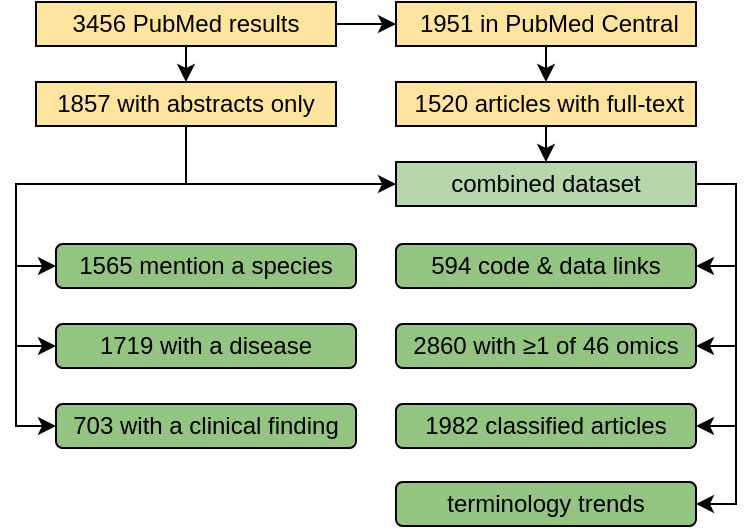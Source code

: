 <mxGraphModel dx="589" dy="850" grid="1" gridSize="10" guides="1" tooltips="1" connect="1" arrows="1" fold="1" page="1" pageScale="1" pageWidth="380" pageHeight="290" background="#ffffff"><root><mxCell id="0"/><mxCell id="1" parent="0"/><mxCell id="34" style="edgeStyle=orthogonalEdgeStyle;rounded=0;html=1;exitX=0.5;exitY=1;entryX=0.5;entryY=0;jettySize=auto;orthogonalLoop=1;" parent="1" source="2" target="7" edge="1"><mxGeometry relative="1" as="geometry"/></mxCell><mxCell id="35" style="edgeStyle=orthogonalEdgeStyle;rounded=0;html=1;exitX=0.5;exitY=1;entryX=0;entryY=0.5;jettySize=auto;orthogonalLoop=1;" parent="1" source="2" target="3" edge="1"><mxGeometry relative="1" as="geometry"><Array as="points"><mxPoint x="94" y="23"/></Array></mxGeometry></mxCell><mxCell id="2" value="3456 PubMed results" style="rounded=0;whiteSpace=wrap;html=1;fillColor=#ffe49f;" parent="1" vertex="1"><mxGeometry x="19" y="12" width="150" height="22" as="geometry"/></mxCell><mxCell id="38" style="edgeStyle=orthogonalEdgeStyle;rounded=0;html=1;entryX=0;entryY=0.5;jettySize=auto;orthogonalLoop=1;" parent="1" source="7" target="9" edge="1"><mxGeometry relative="1" as="geometry"><Array as="points"><mxPoint x="94" y="103"/></Array></mxGeometry></mxCell><mxCell id="39" style="edgeStyle=orthogonalEdgeStyle;rounded=0;html=1;exitX=0.5;exitY=1;entryX=0;entryY=0.5;jettySize=auto;orthogonalLoop=1;" parent="1" source="7" target="12" edge="1"><mxGeometry relative="1" as="geometry"><Array as="points"><mxPoint x="94" y="103"/><mxPoint x="9" y="103"/><mxPoint x="9" y="144"/></Array></mxGeometry></mxCell><mxCell id="40" style="edgeStyle=orthogonalEdgeStyle;rounded=0;html=1;exitX=0.5;exitY=1;entryX=0;entryY=0.5;jettySize=auto;orthogonalLoop=1;" parent="1" source="7" target="29" edge="1"><mxGeometry relative="1" as="geometry"><Array as="points"><mxPoint x="94" y="103"/><mxPoint x="9" y="103"/><mxPoint x="9" y="184"/></Array></mxGeometry></mxCell><mxCell id="42" style="edgeStyle=orthogonalEdgeStyle;rounded=0;html=1;exitX=0.5;exitY=1;entryX=0;entryY=0.5;jettySize=auto;orthogonalLoop=1;" edge="1" parent="1" source="7" target="41"><mxGeometry relative="1" as="geometry"><Array as="points"><mxPoint x="94" y="103"/><mxPoint x="9" y="103"/><mxPoint x="9" y="224"/></Array></mxGeometry></mxCell><mxCell id="7" value="&lt;div&gt;1857 with abstracts only&lt;/div&gt;" style="rounded=0;whiteSpace=wrap;html=1;fillColor=#ffe49f;" parent="1" vertex="1"><mxGeometry x="19" y="52" width="150" height="22" as="geometry"/></mxCell><mxCell id="12" value="&lt;div&gt;1565 mention a species&lt;/div&gt;" style="rounded=1;whiteSpace=wrap;html=1;fillColor=#93c482;" parent="1" vertex="1"><mxGeometry x="29" y="133" width="150" height="22" as="geometry"/></mxCell><mxCell id="37" style="edgeStyle=orthogonalEdgeStyle;rounded=0;html=1;exitX=0.5;exitY=1;entryX=0.5;entryY=0;jettySize=auto;orthogonalLoop=1;" parent="1" source="3" target="5" edge="1"><mxGeometry relative="1" as="geometry"/></mxCell><mxCell id="3" value="&lt;div&gt;&amp;nbsp;1951 in PubMed Central&lt;/div&gt;" style="rounded=0;whiteSpace=wrap;html=1;fillColor=#ffe49f;" parent="1" vertex="1"><mxGeometry x="199" y="12" width="150" height="22" as="geometry"/></mxCell><mxCell id="33" style="edgeStyle=orthogonalEdgeStyle;rounded=0;html=1;exitX=0.5;exitY=1;entryX=0.5;entryY=0;jettySize=auto;orthogonalLoop=1;" parent="1" source="5" target="9" edge="1"><mxGeometry relative="1" as="geometry"/></mxCell><mxCell id="5" value="&lt;div&gt;&amp;nbsp;1520 articles with full-text&lt;/div&gt;" style="rounded=0;whiteSpace=wrap;html=1;fillColor=#ffe49f;" parent="1" vertex="1"><mxGeometry x="199" y="52" width="150" height="22" as="geometry"/></mxCell><mxCell id="24" style="edgeStyle=orthogonalEdgeStyle;rounded=0;html=1;exitX=1;exitY=0.5;entryX=1;entryY=0.5;jettySize=auto;orthogonalLoop=1;" parent="1" source="9" target="18" edge="1"><mxGeometry relative="1" as="geometry"/></mxCell><mxCell id="25" style="edgeStyle=orthogonalEdgeStyle;rounded=0;html=1;exitX=1;exitY=0.5;entryX=1;entryY=0.5;jettySize=auto;orthogonalLoop=1;" parent="1" source="9" target="16" edge="1"><mxGeometry relative="1" as="geometry"/></mxCell><mxCell id="26" style="edgeStyle=orthogonalEdgeStyle;rounded=0;html=1;exitX=1;exitY=0.5;entryX=1;entryY=0.5;jettySize=auto;orthogonalLoop=1;" parent="1" source="9" target="20" edge="1"><mxGeometry relative="1" as="geometry"/></mxCell><mxCell id="27" style="edgeStyle=orthogonalEdgeStyle;rounded=0;html=1;exitX=1;exitY=0.5;entryX=1;entryY=0.5;jettySize=auto;orthogonalLoop=1;" parent="1" source="9" target="14" edge="1"><mxGeometry relative="1" as="geometry"/></mxCell><mxCell id="9" value="&lt;div&gt;combined dataset&lt;/div&gt;" style="rounded=0;whiteSpace=wrap;html=1;fillColor=#b6d7ab;" parent="1" vertex="1"><mxGeometry x="199" y="92" width="150" height="22" as="geometry"/></mxCell><mxCell id="20" value="&lt;div&gt;1982 classified&amp;nbsp;&lt;span&gt;articles&lt;/span&gt;&lt;/div&gt;" style="rounded=1;whiteSpace=wrap;html=1;fillColor=#93c482;" parent="1" vertex="1"><mxGeometry x="199" y="213" width="150" height="22" as="geometry"/></mxCell><mxCell id="18" value="&lt;div&gt;594 code &amp;amp; data links&lt;/div&gt;" style="rounded=1;whiteSpace=wrap;html=1;fillColor=#93c482;" parent="1" vertex="1"><mxGeometry x="199" y="133" width="150" height="22" as="geometry"/></mxCell><mxCell id="16" value="&lt;div&gt;&lt;span&gt;2860 with&amp;nbsp;&lt;/span&gt;&lt;span&gt;≥&lt;/span&gt;&lt;span&gt;1 of&amp;nbsp;&lt;/span&gt;&lt;span&gt;46 omics&lt;/span&gt;&lt;/div&gt;" style="rounded=1;whiteSpace=wrap;html=1;fillColor=#93c482;" parent="1" vertex="1"><mxGeometry x="199" y="173" width="150" height="22" as="geometry"/></mxCell><mxCell id="14" value="&lt;div&gt;terminology trends&lt;/div&gt;" style="rounded=1;whiteSpace=wrap;html=1;fillColor=#93c482;" parent="1" vertex="1"><mxGeometry x="199" y="252" width="150" height="22" as="geometry"/></mxCell><mxCell id="29" value="&lt;div&gt;1719 with a disease&lt;/div&gt;" style="rounded=1;whiteSpace=wrap;html=1;fillColor=#93c482;" parent="1" vertex="1"><mxGeometry x="29" y="173" width="150" height="22" as="geometry"/></mxCell><mxCell id="41" value="&lt;div&gt;703 with a clinical finding&lt;/div&gt;" style="rounded=1;whiteSpace=wrap;html=1;fillColor=#93c482;" vertex="1" parent="1"><mxGeometry x="29" y="213" width="150" height="22" as="geometry"/></mxCell></root></mxGraphModel>